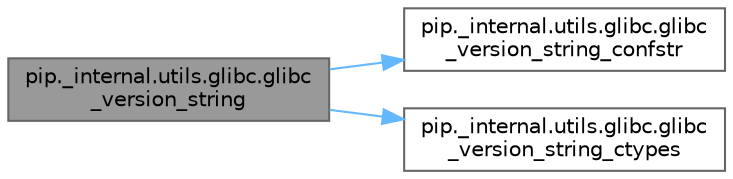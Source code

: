 digraph "pip._internal.utils.glibc.glibc_version_string"
{
 // LATEX_PDF_SIZE
  bgcolor="transparent";
  edge [fontname=Helvetica,fontsize=10,labelfontname=Helvetica,labelfontsize=10];
  node [fontname=Helvetica,fontsize=10,shape=box,height=0.2,width=0.4];
  rankdir="LR";
  Node1 [id="Node000001",label="pip._internal.utils.glibc.glibc\l_version_string",height=0.2,width=0.4,color="gray40", fillcolor="grey60", style="filled", fontcolor="black",tooltip=" "];
  Node1 -> Node2 [id="edge1_Node000001_Node000002",color="steelblue1",style="solid",tooltip=" "];
  Node2 [id="Node000002",label="pip._internal.utils.glibc.glibc\l_version_string_confstr",height=0.2,width=0.4,color="grey40", fillcolor="white", style="filled",URL="$namespacepip_1_1__internal_1_1utils_1_1glibc.html#adf9bb95984b229ba4dee100c322b6bee",tooltip=" "];
  Node1 -> Node3 [id="edge2_Node000001_Node000003",color="steelblue1",style="solid",tooltip=" "];
  Node3 [id="Node000003",label="pip._internal.utils.glibc.glibc\l_version_string_ctypes",height=0.2,width=0.4,color="grey40", fillcolor="white", style="filled",URL="$namespacepip_1_1__internal_1_1utils_1_1glibc.html#a9e74e3616523f5cea0132818a600cdd5",tooltip=" "];
}
